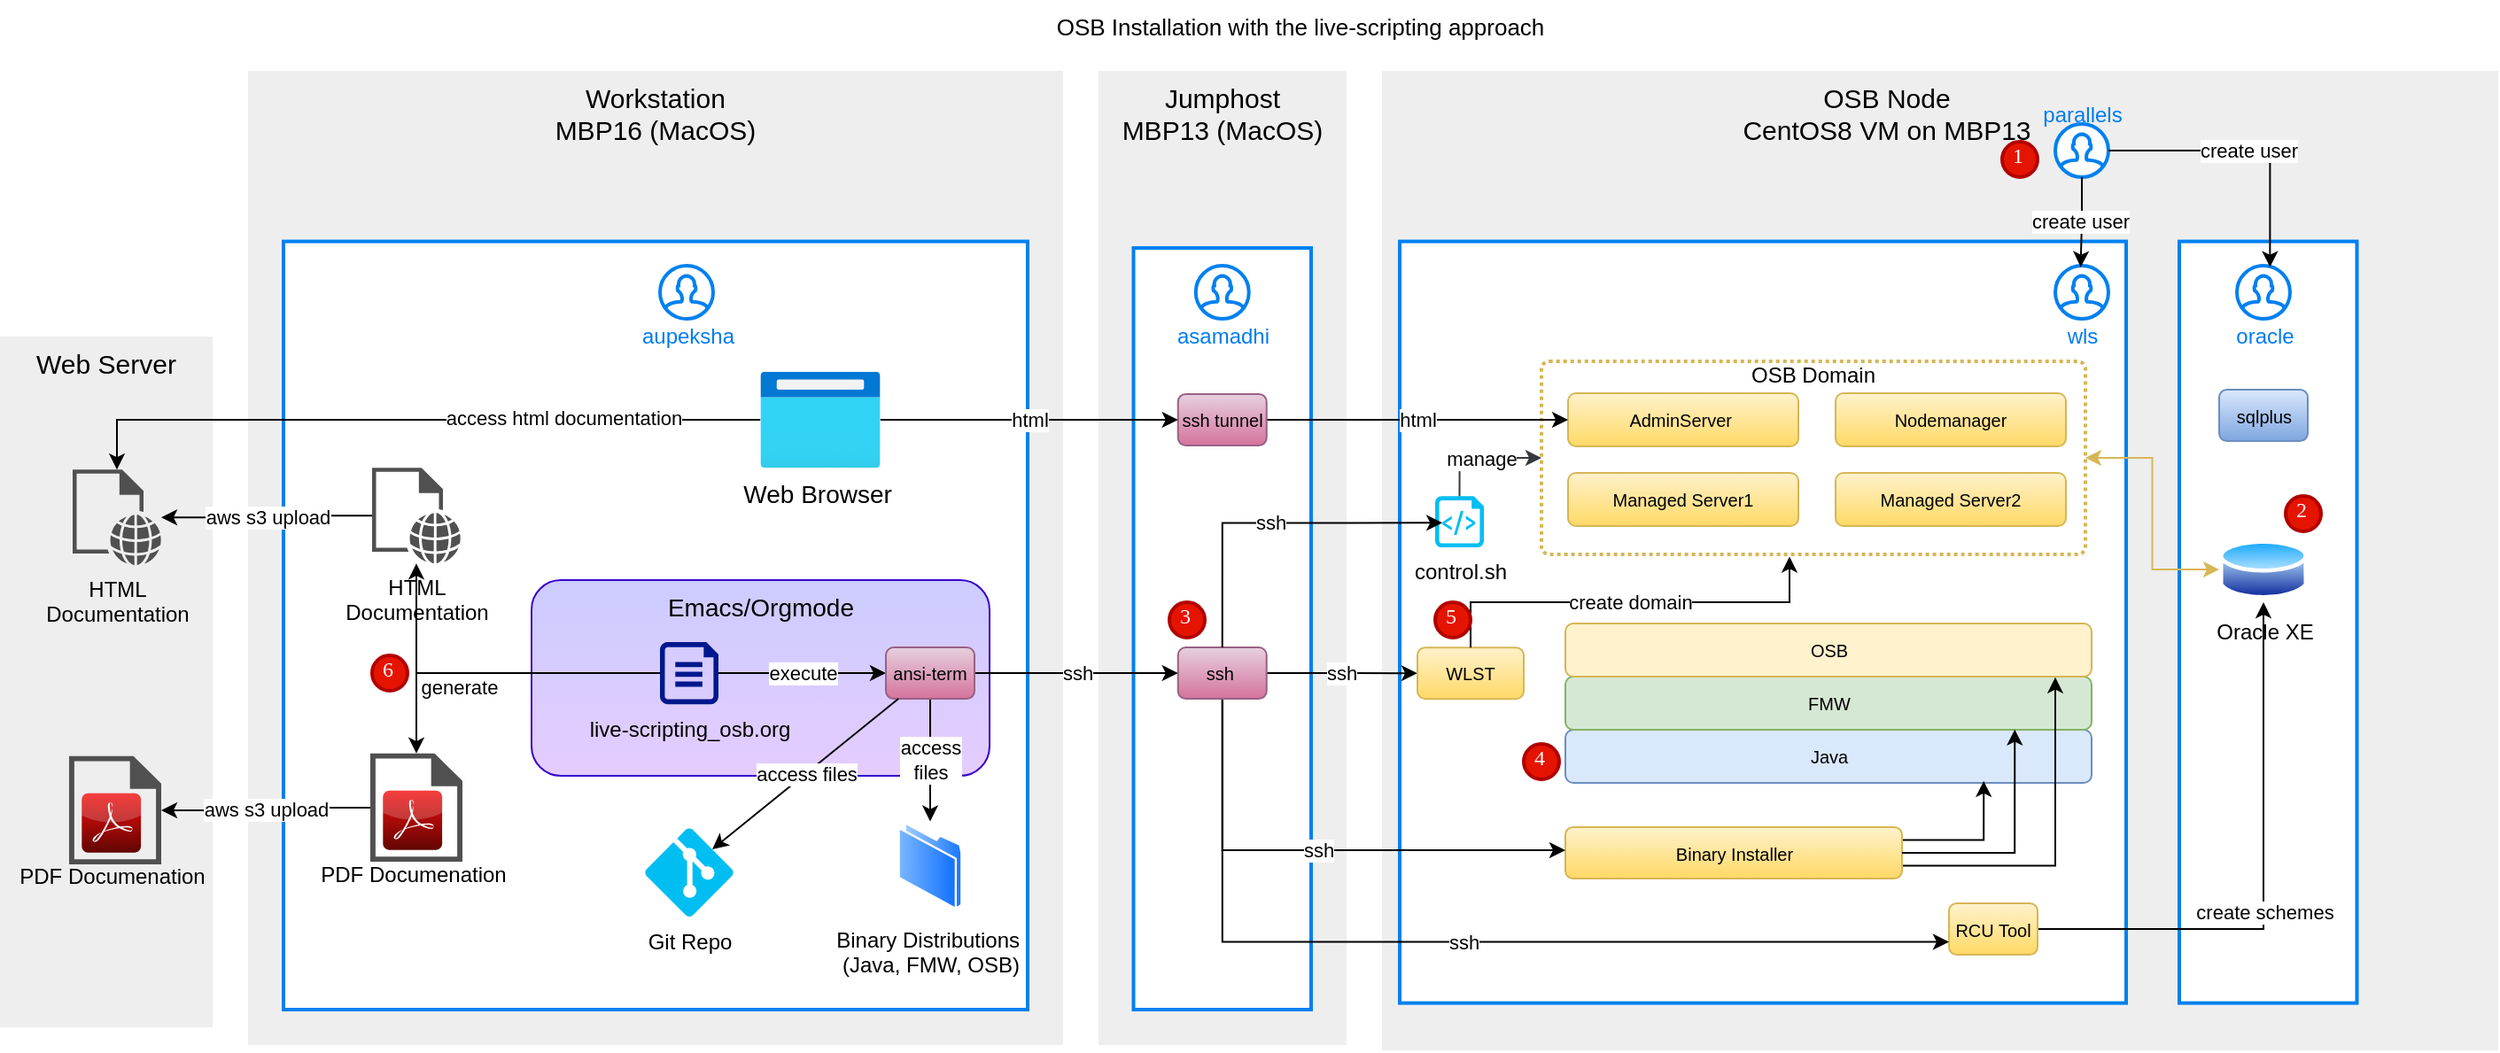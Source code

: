 <mxfile version="22.0.2" type="device">
  <diagram name="Seite-1" id="ZR3AUQFtXwOfWbFtIW8Y">
    <mxGraphModel dx="1618" dy="937" grid="0" gridSize="10" guides="1" tooltips="1" connect="1" arrows="1" fold="1" page="1" pageScale="1" pageWidth="827" pageHeight="1169" math="0" shadow="0">
      <root>
        <mxCell id="0" />
        <mxCell id="IdZBOV0AHFT9FFBBmJ4d-79" value="Web-Server" style="" parent="0" />
        <UserObject label="Web Server" tags="All Documentation" id="IdZBOV0AHFT9FFBBmJ4d-80">
          <mxCell style="rounded=0;whiteSpace=wrap;html=1;strokeWidth=1;fillColor=#eeeeee;verticalAlign=top;strokeColor=none;fontSize=15;" parent="IdZBOV0AHFT9FFBBmJ4d-79" vertex="1">
            <mxGeometry x="43" y="810" width="120" height="390" as="geometry" />
          </mxCell>
        </UserObject>
        <mxCell id="1" style="" parent="0" />
        <UserObject label="OSB Node&lt;br&gt;CentOS8 VM on MBP13" tags="Machines All" id="-GDkXeGIMf8QknxY-I6k-87">
          <mxCell style="rounded=0;whiteSpace=wrap;html=1;strokeWidth=1;fillColor=#eeeeee;verticalAlign=top;strokeColor=none;fontSize=15;align=center;spacingLeft=0;spacingRight=60;" parent="1" vertex="1">
            <mxGeometry x="823" y="660" width="630" height="553.03" as="geometry" />
          </mxCell>
        </UserObject>
        <UserObject label="" tags="All Users" id="IdZBOV0AHFT9FFBBmJ4d-5">
          <mxCell style="rounded=0;whiteSpace=wrap;html=1;strokeWidth=2;fillColor=default;verticalAlign=top;strokeColor=#0080F0;fontSize=12;labelBackgroundColor=none;shadow=0;dashed=0;spacing=-2;" parent="1" vertex="1">
            <mxGeometry x="1273" y="756.3" width="100.25" height="430" as="geometry" />
          </mxCell>
        </UserObject>
        <UserObject label="" tags="All Users" id="-GDkXeGIMf8QknxY-I6k-76">
          <mxCell style="rounded=0;whiteSpace=wrap;html=1;strokeWidth=2;fillColor=default;verticalAlign=top;strokeColor=#0080F0;fontSize=12;labelBackgroundColor=none;shadow=0;dashed=0;spacing=-2;" parent="1" vertex="1">
            <mxGeometry x="833" y="756.3" width="410" height="430" as="geometry" />
          </mxCell>
        </UserObject>
        <UserObject label="OSB Installation with the live-scripting approach" tags="All" id="-GDkXeGIMf8QknxY-I6k-8">
          <mxCell style="text;html=1;strokeColor=none;fillColor=none;align=center;verticalAlign=middle;whiteSpace=wrap;rounded=0;fontSize=13;" parent="1" vertex="1">
            <mxGeometry x="533" y="620" width="488" height="30" as="geometry" />
          </mxCell>
        </UserObject>
        <UserObject label="Jumphost&lt;br&gt;MBP13 (MacOS)" tags="Machines All" id="-GDkXeGIMf8QknxY-I6k-75">
          <mxCell style="rounded=0;whiteSpace=wrap;html=1;strokeWidth=1;fillColor=#eeeeee;verticalAlign=top;strokeColor=none;fontSize=15;" parent="1" vertex="1">
            <mxGeometry x="663" y="660" width="140" height="550" as="geometry" />
          </mxCell>
        </UserObject>
        <UserObject label="" tags="All OSB_manage OSB_Create" id="IdZBOV0AHFT9FFBBmJ4d-23">
          <mxCell style="edgeStyle=orthogonalEdgeStyle;rounded=0;orthogonalLoop=1;jettySize=auto;html=1;fillColor=#fff2cc;gradientColor=#ffd966;strokeColor=#d6b656;startArrow=classic;startFill=1;" parent="1" source="-GDkXeGIMf8QknxY-I6k-77" target="-GDkXeGIMf8QknxY-I6k-81" edge="1">
            <mxGeometry relative="1" as="geometry" />
          </mxCell>
        </UserObject>
        <UserObject label="OSB Domain" tags="OSB_Create OSB_manage All" id="-GDkXeGIMf8QknxY-I6k-77">
          <mxCell style="rounded=1;whiteSpace=wrap;html=1;strokeColor=#d6b656;fillColor=none;gradientColor=#ffd966;dashed=1;strokeWidth=2;verticalAlign=top;dashPattern=1 1;arcSize=4;spacing=0;spacingTop=-4;" parent="1" vertex="1">
            <mxGeometry x="913" y="824" width="307" height="109" as="geometry" />
          </mxCell>
        </UserObject>
        <UserObject label="AdminServer&amp;nbsp;" tags="OSB_Create OSB_manage All" id="-GDkXeGIMf8QknxY-I6k-78">
          <mxCell style="rounded=1;whiteSpace=wrap;html=1;fillColor=#fff2cc;strokeColor=#d6b656;gradientColor=#ffd966;fontSize=10;" parent="1" vertex="1">
            <mxGeometry x="928.0" y="842" width="130" height="30" as="geometry" />
          </mxCell>
        </UserObject>
        <UserObject label="Managed Server1" tags="OSB_Create OSB_manage All" id="-GDkXeGIMf8QknxY-I6k-79">
          <mxCell style="rounded=1;whiteSpace=wrap;html=1;fillColor=#fff2cc;strokeColor=#d6b656;gradientColor=#ffd966;fontSize=10;" parent="1" vertex="1">
            <mxGeometry x="928.0" y="887" width="130" height="30" as="geometry" />
          </mxCell>
        </UserObject>
        <UserObject label="Nodemanager" tags="OSB_Create OSB_manage All" id="-GDkXeGIMf8QknxY-I6k-80">
          <mxCell style="rounded=1;whiteSpace=wrap;html=1;fillColor=#fff2cc;strokeColor=#d6b656;gradientColor=#ffd966;fontSize=10;" parent="1" vertex="1">
            <mxGeometry x="1079" y="842" width="130" height="30" as="geometry" />
          </mxCell>
        </UserObject>
        <UserObject label="Oracle XE" tags="All OSB_RCU OSB_manage OSB_Create" id="-GDkXeGIMf8QknxY-I6k-81">
          <mxCell style="aspect=fixed;perimeter=ellipsePerimeter;html=1;align=center;shadow=0;dashed=0;spacingTop=3;image;image=img/lib/active_directory/database.svg;" parent="1" vertex="1">
            <mxGeometry x="1295.5" y="923" width="50" height="37" as="geometry" />
          </mxCell>
        </UserObject>
        <UserObject label="Managed Server2" tags="OSB_Create OSB_manage All" id="-GDkXeGIMf8QknxY-I6k-82">
          <mxCell style="rounded=1;whiteSpace=wrap;html=1;fillColor=#fff2cc;strokeColor=#d6b656;gradientColor=#ffd966;fontSize=10;" parent="1" vertex="1">
            <mxGeometry x="1079" y="887" width="130" height="30" as="geometry" />
          </mxCell>
        </UserObject>
        <UserObject label="Workstation&lt;br&gt;MBP16 (MacOS)" tags="Machines All" id="-GDkXeGIMf8QknxY-I6k-86">
          <mxCell style="rounded=0;whiteSpace=wrap;html=1;strokeWidth=1;fillColor=#eeeeee;verticalAlign=top;strokeColor=none;fontSize=15;" parent="1" vertex="1">
            <mxGeometry x="183" y="660" width="460" height="550" as="geometry" />
          </mxCell>
        </UserObject>
        <UserObject label="parallels" tags="All Users" id="-GDkXeGIMf8QknxY-I6k-90">
          <mxCell style="html=1;verticalLabelPosition=top;align=center;labelBackgroundColor=none;verticalAlign=bottom;strokeWidth=2;strokeColor=#0080F0;shadow=0;dashed=0;shape=mxgraph.ios7.icons.user;spacing=-2;labelPosition=center;fontColor=#007cf0;" parent="1" vertex="1">
            <mxGeometry x="1203" y="690" width="30" height="30" as="geometry" />
          </mxCell>
        </UserObject>
        <UserObject label="wls" tags="All Users" id="-GDkXeGIMf8QknxY-I6k-92">
          <mxCell style="html=1;verticalLabelPosition=bottom;align=center;labelBackgroundColor=none;verticalAlign=top;strokeWidth=2;strokeColor=#0080F0;shadow=0;dashed=0;shape=mxgraph.ios7.icons.user;spacing=-2;fontColor=#007cf0;labelPosition=center;" parent="1" vertex="1">
            <mxGeometry x="1203" y="770" width="30" height="30" as="geometry" />
          </mxCell>
        </UserObject>
        <UserObject label="oracle" tags="All Users" id="-GDkXeGIMf8QknxY-I6k-94">
          <mxCell style="html=1;verticalLabelPosition=bottom;align=center;labelBackgroundColor=none;verticalAlign=bottom;strokeWidth=2;strokeColor=#0080F0;shadow=0;dashed=0;shape=mxgraph.ios7.icons.user;spacing=13;fontColor=#007cf0;" parent="1" vertex="1">
            <mxGeometry x="1305.5" y="770" width="30" height="30" as="geometry" />
          </mxCell>
        </UserObject>
        <UserObject label="control.sh" tags="OSB_manage All" id="-GDkXeGIMf8QknxY-I6k-96">
          <mxCell style="verticalLabelPosition=bottom;html=1;verticalAlign=top;align=center;strokeColor=none;fillColor=#00BEF2;shape=mxgraph.azure.script_file;pointerEvents=1;labelPosition=center;" parent="1" vertex="1">
            <mxGeometry x="853" y="900.1" width="27.5" height="28.95" as="geometry" />
          </mxCell>
        </UserObject>
        <UserObject label="" tags="All OSB_Install" id="IdZBOV0AHFT9FFBBmJ4d-4">
          <mxCell style="group" parent="1" vertex="1" connectable="0">
            <mxGeometry x="926" y="972" width="298" height="90" as="geometry" />
          </mxCell>
        </UserObject>
        <UserObject label="Java" tags="All OSB_Install" id="-GDkXeGIMf8QknxY-I6k-101">
          <mxCell style="rounded=1;whiteSpace=wrap;html=1;fillColor=#dae8fc;strokeColor=#6c8ebf;fontSize=10;" parent="IdZBOV0AHFT9FFBBmJ4d-4" vertex="1">
            <mxGeometry x="0.5" y="60" width="297" height="30" as="geometry" />
          </mxCell>
        </UserObject>
        <UserObject label="FMW" tags="All OSB_Install" id="-GDkXeGIMf8QknxY-I6k-102">
          <mxCell style="rounded=1;whiteSpace=wrap;html=1;fillColor=#d5e8d4;strokeColor=#82b366;fontSize=10;" parent="IdZBOV0AHFT9FFBBmJ4d-4" vertex="1">
            <mxGeometry x="0.5" y="30" width="297" height="30" as="geometry" />
          </mxCell>
        </UserObject>
        <UserObject label="OSB" tags="All OSB_Install" id="-GDkXeGIMf8QknxY-I6k-103">
          <mxCell style="rounded=1;whiteSpace=wrap;html=1;fillColor=#fff2cc;strokeColor=#d6b656;fontSize=10;" parent="IdZBOV0AHFT9FFBBmJ4d-4" vertex="1">
            <mxGeometry x="0.5" width="297" height="30" as="geometry" />
          </mxCell>
        </UserObject>
        <UserObject label="sqlplus" tags="All" id="IdZBOV0AHFT9FFBBmJ4d-20">
          <mxCell style="rounded=1;whiteSpace=wrap;html=1;fillColor=#dae8fc;strokeColor=#6c8ebf;fontSize=10;gradientColor=#7ea6e0;" parent="1" vertex="1">
            <mxGeometry x="1295.5" y="840" width="50" height="29" as="geometry" />
          </mxCell>
        </UserObject>
        <UserObject label="create schemes" tags="All OSB_RCU" id="IdZBOV0AHFT9FFBBmJ4d-22">
          <mxCell style="edgeStyle=orthogonalEdgeStyle;rounded=0;orthogonalLoop=1;jettySize=auto;html=1;" parent="1" source="IdZBOV0AHFT9FFBBmJ4d-21" target="-GDkXeGIMf8QknxY-I6k-81" edge="1">
            <mxGeometry x="-0.123" relative="1" as="geometry">
              <mxPoint as="offset" />
            </mxGeometry>
          </mxCell>
        </UserObject>
        <UserObject label="RCU Tool" tags="All OSB_RCU" id="IdZBOV0AHFT9FFBBmJ4d-21">
          <mxCell style="rounded=1;whiteSpace=wrap;html=1;fillColor=#fff2cc;strokeColor=#d6b656;fontSize=10;gradientColor=#ffd966;" parent="1" vertex="1">
            <mxGeometry x="1143" y="1130" width="50" height="29" as="geometry" />
          </mxCell>
        </UserObject>
        <UserObject label="manage" tags="All OSB_manage" id="IdZBOV0AHFT9FFBBmJ4d-24">
          <mxCell style="edgeStyle=orthogonalEdgeStyle;rounded=0;orthogonalLoop=1;jettySize=auto;html=1;entryX=0;entryY=0.5;entryDx=0;entryDy=0;fillColor=#cce5ff;strokeColor=#36393d;exitX=0.5;exitY=0;exitDx=0;exitDy=0;exitPerimeter=0;" parent="1" source="-GDkXeGIMf8QknxY-I6k-96" target="-GDkXeGIMf8QknxY-I6k-77" edge="1">
            <mxGeometry relative="1" as="geometry">
              <Array as="points">
                <mxPoint x="867" y="880" />
                <mxPoint x="877" y="880" />
                <mxPoint x="877" y="879" />
              </Array>
            </mxGeometry>
          </mxCell>
        </UserObject>
        <UserObject label="" tags="All OSB_Install" id="IdZBOV0AHFT9FFBBmJ4d-28">
          <mxCell style="edgeStyle=orthogonalEdgeStyle;rounded=0;orthogonalLoop=1;jettySize=auto;html=1;exitX=1;exitY=0.25;exitDx=0;exitDy=0;entryX=0.795;entryY=0.964;entryDx=0;entryDy=0;entryPerimeter=0;" parent="1" source="IdZBOV0AHFT9FFBBmJ4d-25" target="-GDkXeGIMf8QknxY-I6k-101" edge="1">
            <mxGeometry relative="1" as="geometry" />
          </mxCell>
        </UserObject>
        <UserObject label="" tags="All OSB_Install" id="IdZBOV0AHFT9FFBBmJ4d-29">
          <mxCell style="edgeStyle=orthogonalEdgeStyle;rounded=0;orthogonalLoop=1;jettySize=auto;html=1;exitX=1;exitY=0.75;exitDx=0;exitDy=0;entryX=0.931;entryY=1.012;entryDx=0;entryDy=0;entryPerimeter=0;" parent="1" source="IdZBOV0AHFT9FFBBmJ4d-25" target="-GDkXeGIMf8QknxY-I6k-103" edge="1">
            <mxGeometry relative="1" as="geometry">
              <Array as="points" />
            </mxGeometry>
          </mxCell>
        </UserObject>
        <UserObject label="Binary Installer" tags="All OSB_Install" id="IdZBOV0AHFT9FFBBmJ4d-25">
          <mxCell style="rounded=1;whiteSpace=wrap;html=1;fillColor=#fff2cc;strokeColor=#d6b656;fontSize=10;gradientColor=#ffd966;" parent="1" vertex="1">
            <mxGeometry x="926.5" y="1087" width="190" height="29" as="geometry" />
          </mxCell>
        </UserObject>
        <UserObject label="" tags="All OSB_Install" id="IdZBOV0AHFT9FFBBmJ4d-26">
          <mxCell style="edgeStyle=orthogonalEdgeStyle;rounded=0;orthogonalLoop=1;jettySize=auto;html=1;entryX=0.854;entryY=0.994;entryDx=0;entryDy=0;entryPerimeter=0;exitX=1;exitY=0.5;exitDx=0;exitDy=0;" parent="1" source="IdZBOV0AHFT9FFBBmJ4d-25" target="-GDkXeGIMf8QknxY-I6k-102" edge="1">
            <mxGeometry relative="1" as="geometry" />
          </mxCell>
        </UserObject>
        <UserObject label="create user" tags="All Users" id="IdZBOV0AHFT9FFBBmJ4d-30">
          <mxCell style="edgeStyle=orthogonalEdgeStyle;rounded=0;orthogonalLoop=1;jettySize=auto;html=1;entryX=0.477;entryY=0.028;entryDx=0;entryDy=0;entryPerimeter=0;" parent="1" source="-GDkXeGIMf8QknxY-I6k-90" target="-GDkXeGIMf8QknxY-I6k-92" edge="1">
            <mxGeometry x="0.001" relative="1" as="geometry">
              <mxPoint as="offset" />
            </mxGeometry>
          </mxCell>
        </UserObject>
        <UserObject label="create user" tags="All Users" id="IdZBOV0AHFT9FFBBmJ4d-31">
          <mxCell style="edgeStyle=orthogonalEdgeStyle;rounded=0;orthogonalLoop=1;jettySize=auto;html=1;entryX=0.623;entryY=0.027;entryDx=0;entryDy=0;entryPerimeter=0;" parent="1" source="-GDkXeGIMf8QknxY-I6k-90" target="-GDkXeGIMf8QknxY-I6k-94" edge="1">
            <mxGeometry relative="1" as="geometry" />
          </mxCell>
        </UserObject>
        <UserObject label="" tags="All Users" id="IdZBOV0AHFT9FFBBmJ4d-32">
          <mxCell style="rounded=0;whiteSpace=wrap;html=1;strokeWidth=2;fillColor=default;verticalAlign=top;strokeColor=#0080F0;fontSize=12;labelBackgroundColor=none;shadow=0;dashed=0;spacing=-2;" parent="1" vertex="1">
            <mxGeometry x="682.75" y="760" width="100.25" height="430" as="geometry" />
          </mxCell>
        </UserObject>
        <UserObject label="asamadhi" tags="All Users" id="IdZBOV0AHFT9FFBBmJ4d-33">
          <mxCell style="html=1;verticalLabelPosition=bottom;align=center;labelBackgroundColor=none;verticalAlign=bottom;strokeWidth=2;strokeColor=#0080F0;shadow=0;dashed=0;shape=mxgraph.ios7.icons.user;spacing=13;fontColor=#007cf0;" parent="1" vertex="1">
            <mxGeometry x="717.87" y="770" width="30" height="30" as="geometry" />
          </mxCell>
        </UserObject>
        <UserObject label="ssh" tags="All OSB_Install" id="IdZBOV0AHFT9FFBBmJ4d-39">
          <mxCell style="edgeStyle=orthogonalEdgeStyle;rounded=0;orthogonalLoop=1;jettySize=auto;html=1;" parent="1" source="IdZBOV0AHFT9FFBBmJ4d-34" target="IdZBOV0AHFT9FFBBmJ4d-25" edge="1">
            <mxGeometry relative="1" as="geometry">
              <Array as="points">
                <mxPoint x="733" y="1100" />
              </Array>
            </mxGeometry>
          </mxCell>
        </UserObject>
        <UserObject label="ssh" tags="All OSB_RCU" id="IdZBOV0AHFT9FFBBmJ4d-41">
          <mxCell style="edgeStyle=orthogonalEdgeStyle;rounded=0;orthogonalLoop=1;jettySize=auto;html=1;entryX=0;entryY=0.75;entryDx=0;entryDy=0;" parent="1" source="IdZBOV0AHFT9FFBBmJ4d-34" target="IdZBOV0AHFT9FFBBmJ4d-21" edge="1">
            <mxGeometry relative="1" as="geometry">
              <Array as="points">
                <mxPoint x="733" y="1152" />
              </Array>
            </mxGeometry>
          </mxCell>
        </UserObject>
        <UserObject label="ssh" tags="OSB_Create All" id="IdZBOV0AHFT9FFBBmJ4d-75">
          <mxCell style="edgeStyle=orthogonalEdgeStyle;rounded=0;orthogonalLoop=1;jettySize=auto;html=1;entryX=0;entryY=0.5;entryDx=0;entryDy=0;" parent="1" source="IdZBOV0AHFT9FFBBmJ4d-34" target="IdZBOV0AHFT9FFBBmJ4d-73" edge="1">
            <mxGeometry relative="1" as="geometry" />
          </mxCell>
        </UserObject>
        <UserObject label="ssh&amp;nbsp;" tags="OSB_Create OSB_Install OSB_RCU OSB_manage All" id="IdZBOV0AHFT9FFBBmJ4d-34">
          <mxCell style="rounded=1;whiteSpace=wrap;html=1;fillColor=#e6d0de;strokeColor=#996185;fontSize=10;gradientColor=#d5739d;" parent="1" vertex="1">
            <mxGeometry x="707.87" y="985.53" width="50" height="29" as="geometry" />
          </mxCell>
        </UserObject>
        <UserObject label="html" tags="OSB_manage All" id="IdZBOV0AHFT9FFBBmJ4d-38">
          <mxCell style="edgeStyle=orthogonalEdgeStyle;rounded=0;orthogonalLoop=1;jettySize=auto;html=1;entryX=0;entryY=0.5;entryDx=0;entryDy=0;" parent="1" source="IdZBOV0AHFT9FFBBmJ4d-35" target="-GDkXeGIMf8QknxY-I6k-78" edge="1">
            <mxGeometry relative="1" as="geometry" />
          </mxCell>
        </UserObject>
        <UserObject label="ssh tunnel" tags="OSB_manage All" id="IdZBOV0AHFT9FFBBmJ4d-35">
          <mxCell style="rounded=1;whiteSpace=wrap;html=1;fillColor=#e6d0de;strokeColor=#996185;fontSize=10;gradientColor=#d5739d;" parent="1" vertex="1">
            <mxGeometry x="707.87" y="842.5" width="50" height="29" as="geometry" />
          </mxCell>
        </UserObject>
        <UserObject label="" tags="All Users" id="IdZBOV0AHFT9FFBBmJ4d-36">
          <mxCell style="rounded=0;whiteSpace=wrap;html=1;strokeWidth=2;fillColor=default;verticalAlign=top;strokeColor=#0080F0;fontSize=12;labelBackgroundColor=none;shadow=0;dashed=0;spacing=-2;" parent="1" vertex="1">
            <mxGeometry x="203" y="756.3" width="420" height="433.7" as="geometry" />
          </mxCell>
        </UserObject>
        <UserObject label="aupeksha" tags="All Users" id="IdZBOV0AHFT9FFBBmJ4d-37">
          <mxCell style="html=1;verticalLabelPosition=bottom;align=center;labelBackgroundColor=none;verticalAlign=bottom;strokeWidth=2;strokeColor=#0080F0;shadow=0;dashed=0;shape=mxgraph.ios7.icons.user;spacing=13;fontColor=#007cf0;" parent="1" vertex="1">
            <mxGeometry x="415.5" y="770" width="30" height="30" as="geometry" />
          </mxCell>
        </UserObject>
        <UserObject label="Emacs/Orgmode" tags="OSB_Create OSB_Install OSB_RCU OSB_manage All Documentation" id="-GDkXeGIMf8QknxY-I6k-63">
          <mxCell style="rounded=1;whiteSpace=wrap;html=1;strokeWidth=1;fillColor=#CCCCFF;verticalAlign=top;strokeColor=#3700CC;fontSize=14;fontColor=#000000;gradientColor=#E5CCFF;" parent="1" vertex="1">
            <mxGeometry x="343" y="947.5" width="258.5" height="110.5" as="geometry" />
          </mxCell>
        </UserObject>
        <UserObject label="execute" tags="OSB_Create OSB_Install OSB_RCU OSB_manage All Documentation" id="IdZBOV0AHFT9FFBBmJ4d-48">
          <mxCell style="edgeStyle=orthogonalEdgeStyle;rounded=0;orthogonalLoop=1;jettySize=auto;html=1;" parent="1" source="-GDkXeGIMf8QknxY-I6k-65" target="IdZBOV0AHFT9FFBBmJ4d-42" edge="1">
            <mxGeometry relative="1" as="geometry" />
          </mxCell>
        </UserObject>
        <UserObject label="live-scripting_osb.org" tags="OSB_Create OSB_Install OSB_RCU OSB_manage All Documentation" id="-GDkXeGIMf8QknxY-I6k-65">
          <mxCell style="sketch=0;aspect=fixed;pointerEvents=1;shadow=0;dashed=0;html=1;strokeColor=none;labelPosition=center;verticalLabelPosition=bottom;verticalAlign=top;align=center;fillColor=#00188D;shape=mxgraph.azure.file" parent="1" vertex="1">
            <mxGeometry x="415.5" y="982.47" width="33" height="35.11" as="geometry" />
          </mxCell>
        </UserObject>
        <UserObject label="HTML &lt;br&gt;Documentation" tags="All Documentation" id="-GDkXeGIMf8QknxY-I6k-66">
          <mxCell style="sketch=0;pointerEvents=1;shadow=0;dashed=0;html=1;strokeColor=none;fillColor=#505050;labelPosition=center;verticalLabelPosition=bottom;verticalAlign=top;outlineConnect=0;align=center;shape=mxgraph.office.concepts.web_page;" parent="1" vertex="1">
            <mxGeometry x="253" y="884.1" width="50" height="54" as="geometry" />
          </mxCell>
        </UserObject>
        <UserObject label="html" tags="OSB_manage All" id="-GDkXeGIMf8QknxY-I6k-67">
          <mxCell style="edgeStyle=orthogonalEdgeStyle;rounded=0;orthogonalLoop=1;jettySize=auto;html=1;entryX=0;entryY=0.5;entryDx=0;entryDy=0;" parent="1" source="-GDkXeGIMf8QknxY-I6k-68" target="IdZBOV0AHFT9FFBBmJ4d-35" edge="1">
            <mxGeometry relative="1" as="geometry">
              <mxPoint x="358.75" y="658" as="targetPoint" />
            </mxGeometry>
          </mxCell>
        </UserObject>
        <UserObject label="" tags="All Documentation" id="IdZBOV0AHFT9FFBBmJ4d-76">
          <mxCell style="edgeStyle=orthogonalEdgeStyle;rounded=0;orthogonalLoop=1;jettySize=auto;html=1;" parent="1" source="-GDkXeGIMf8QknxY-I6k-68" target="IdZBOV0AHFT9FFBBmJ4d-58" edge="1">
            <mxGeometry relative="1" as="geometry" />
          </mxCell>
        </UserObject>
        <UserObject label="access html documentation" tags="OSB_manage All Documentation" id="IdZBOV0AHFT9FFBBmJ4d-77">
          <mxCell style="edgeLabel;html=1;align=center;verticalAlign=middle;resizable=0;points=[];" parent="IdZBOV0AHFT9FFBBmJ4d-76" vertex="1" connectable="0">
            <mxGeometry x="-0.43" y="-1" relative="1" as="geometry">
              <mxPoint as="offset" />
            </mxGeometry>
          </mxCell>
        </UserObject>
        <UserObject label="Web Browser&amp;nbsp;" tags="OSB_manage All Documentation" id="-GDkXeGIMf8QknxY-I6k-68">
          <mxCell style="aspect=fixed;html=1;points=[];align=center;image;fontSize=14;image=img/lib/azure2/general/Browser.svg;" parent="1" vertex="1">
            <mxGeometry x="472.13" y="829.9" width="67.75" height="54.2" as="geometry" />
          </mxCell>
        </UserObject>
        <UserObject label="" tags="All Documentation" id="-GDkXeGIMf8QknxY-I6k-69">
          <mxCell style="group" parent="1" vertex="1" connectable="0">
            <mxGeometry x="252" y="1045.4" width="52" height="61.1" as="geometry" />
          </mxCell>
        </UserObject>
        <UserObject label="" tags="All Documentation" id="-GDkXeGIMf8QknxY-I6k-70">
          <mxCell style="sketch=0;pointerEvents=1;shadow=0;dashed=0;html=1;strokeColor=none;fillColor=#505050;labelPosition=center;verticalLabelPosition=bottom;verticalAlign=top;outlineConnect=0;align=center;shape=mxgraph.office.concepts.document;" parent="-GDkXeGIMf8QknxY-I6k-69" vertex="1">
            <mxGeometry width="52" height="61.1" as="geometry" />
          </mxCell>
        </UserObject>
        <UserObject label="PDF Documenation" tags="All Documentation" id="-GDkXeGIMf8QknxY-I6k-71">
          <mxCell style="dashed=0;outlineConnect=0;html=1;align=center;labelPosition=center;verticalLabelPosition=bottom;verticalAlign=top;shape=mxgraph.webicons.adobe_pdf;fillColor=#F40C0C;gradientColor=#610603" parent="-GDkXeGIMf8QknxY-I6k-69" vertex="1">
            <mxGeometry x="7.156" y="21.025" width="33.394" height="33.396" as="geometry" />
          </mxCell>
        </UserObject>
        <UserObject label="generate" tags="All Documentation" id="-GDkXeGIMf8QknxY-I6k-72">
          <mxCell style="edgeStyle=orthogonalEdgeStyle;rounded=0;orthogonalLoop=1;jettySize=auto;html=1;exitX=0;exitY=0.5;exitDx=0;exitDy=0;exitPerimeter=0;" parent="1" source="-GDkXeGIMf8QknxY-I6k-65" target="-GDkXeGIMf8QknxY-I6k-70" edge="1">
            <mxGeometry x="0.236" y="8" relative="1" as="geometry">
              <mxPoint x="195.0" y="391.25" as="sourcePoint" />
              <mxPoint x="144.5" y="473.5" as="targetPoint" />
              <mxPoint as="offset" />
            </mxGeometry>
          </mxCell>
        </UserObject>
        <UserObject label="ssh" tags="All OSB_manage" id="IdZBOV0AHFT9FFBBmJ4d-40">
          <mxCell style="edgeStyle=orthogonalEdgeStyle;rounded=0;orthogonalLoop=1;jettySize=auto;html=1;exitX=0.5;exitY=0;exitDx=0;exitDy=0;entryX=0.149;entryY=0.521;entryDx=0;entryDy=0;entryPerimeter=0;" parent="1" source="IdZBOV0AHFT9FFBBmJ4d-34" target="-GDkXeGIMf8QknxY-I6k-96" edge="1">
            <mxGeometry relative="1" as="geometry">
              <Array as="points">
                <mxPoint x="733" y="915" />
              </Array>
            </mxGeometry>
          </mxCell>
        </UserObject>
        <UserObject label="ssh" tags="OSB_Create OSB_Install OSB_RCU OSB_manage All" id="IdZBOV0AHFT9FFBBmJ4d-43">
          <mxCell style="edgeStyle=orthogonalEdgeStyle;rounded=0;orthogonalLoop=1;jettySize=auto;html=1;" parent="1" source="IdZBOV0AHFT9FFBBmJ4d-42" target="IdZBOV0AHFT9FFBBmJ4d-34" edge="1">
            <mxGeometry relative="1" as="geometry" />
          </mxCell>
        </UserObject>
        <UserObject label="access&lt;br&gt;files" tags="OSB_Create OSB_Install OSB_RCU OSB_manage All" id="IdZBOV0AHFT9FFBBmJ4d-55">
          <mxCell style="rounded=0;orthogonalLoop=1;jettySize=auto;html=1;" parent="1" source="IdZBOV0AHFT9FFBBmJ4d-42" target="IdZBOV0AHFT9FFBBmJ4d-53" edge="1">
            <mxGeometry relative="1" as="geometry" />
          </mxCell>
        </UserObject>
        <UserObject label="ansi-term" tags="OSB_Create OSB_Install OSB_RCU OSB_manage All Documentation" id="IdZBOV0AHFT9FFBBmJ4d-42">
          <mxCell style="rounded=1;whiteSpace=wrap;html=1;fillColor=#e6d0de;strokeColor=#996185;fontSize=10;gradientColor=#d5739d;" parent="1" vertex="1">
            <mxGeometry x="543" y="985.53" width="50" height="29" as="geometry" />
          </mxCell>
        </UserObject>
        <UserObject label="Git Repo" tags="OSB_Create OSB_Install OSB_RCU OSB_manage All" id="IdZBOV0AHFT9FFBBmJ4d-49">
          <mxCell style="verticalLabelPosition=bottom;html=1;verticalAlign=top;align=center;strokeColor=none;fillColor=#00BEF2;shape=mxgraph.azure.git_repository;" parent="1" vertex="1">
            <mxGeometry x="407" y="1087.5" width="50" height="50" as="geometry" />
          </mxCell>
        </UserObject>
        <UserObject label="access files" tags="OSB_Create OSB_Install OSB_RCU OSB_manage All" id="IdZBOV0AHFT9FFBBmJ4d-52">
          <mxCell style="rounded=0;orthogonalLoop=1;jettySize=auto;html=1;entryX=0.76;entryY=0.24;entryDx=0;entryDy=0;entryPerimeter=0;" parent="1" source="IdZBOV0AHFT9FFBBmJ4d-42" target="IdZBOV0AHFT9FFBBmJ4d-49" edge="1">
            <mxGeometry relative="1" as="geometry" />
          </mxCell>
        </UserObject>
        <UserObject label="Binary Distributions&amp;nbsp;&lt;br&gt;(Java, FMW, OSB)" tags="OSB_Create OSB_Install OSB_RCU OSB_manage All" id="IdZBOV0AHFT9FFBBmJ4d-53">
          <mxCell style="image;aspect=fixed;perimeter=ellipsePerimeter;html=1;align=center;shadow=0;dashed=0;spacingTop=3;image=img/lib/active_directory/folder.svg;" parent="1" vertex="1">
            <mxGeometry x="549.75" y="1083.8" width="36.5" height="50" as="geometry" />
          </mxCell>
        </UserObject>
        <UserObject label="" tags="All Documentation" id="-GDkXeGIMf8QknxY-I6k-73">
          <mxCell style="edgeStyle=orthogonalEdgeStyle;rounded=0;orthogonalLoop=1;jettySize=auto;html=1;" parent="1" source="-GDkXeGIMf8QknxY-I6k-65" target="-GDkXeGIMf8QknxY-I6k-66" edge="1">
            <mxGeometry x="-0.052" relative="1" as="geometry">
              <mxPoint as="offset" />
            </mxGeometry>
          </mxCell>
        </UserObject>
        <UserObject label="HTML &lt;br&gt;Documentation" tags="All Documentation" id="IdZBOV0AHFT9FFBBmJ4d-58">
          <mxCell style="sketch=0;pointerEvents=1;shadow=0;dashed=0;html=1;strokeColor=none;fillColor=#505050;labelPosition=center;verticalLabelPosition=bottom;verticalAlign=top;outlineConnect=0;align=center;shape=mxgraph.office.concepts.web_page;" parent="1" vertex="1">
            <mxGeometry x="84" y="885.1" width="50" height="54" as="geometry" />
          </mxCell>
        </UserObject>
        <UserObject label="" tags="All Documentation" id="IdZBOV0AHFT9FFBBmJ4d-65">
          <mxCell style="group" parent="1" vertex="1" connectable="0">
            <mxGeometry x="82" y="1046.9" width="52" height="61.1" as="geometry" />
          </mxCell>
        </UserObject>
        <UserObject label="" tags="All Documentation" id="IdZBOV0AHFT9FFBBmJ4d-66">
          <mxCell style="sketch=0;pointerEvents=1;shadow=0;dashed=0;html=1;strokeColor=none;fillColor=#505050;labelPosition=center;verticalLabelPosition=bottom;verticalAlign=top;outlineConnect=0;align=center;shape=mxgraph.office.concepts.document;" parent="IdZBOV0AHFT9FFBBmJ4d-65" vertex="1">
            <mxGeometry width="52" height="61.1" as="geometry" />
          </mxCell>
        </UserObject>
        <UserObject label="PDF Documenation" tags="All Documentation" id="IdZBOV0AHFT9FFBBmJ4d-67">
          <mxCell style="dashed=0;outlineConnect=0;html=1;align=center;labelPosition=center;verticalLabelPosition=bottom;verticalAlign=top;shape=mxgraph.webicons.adobe_pdf;fillColor=#F40C0C;gradientColor=#610603" parent="IdZBOV0AHFT9FFBBmJ4d-65" vertex="1">
            <mxGeometry x="7.156" y="21.025" width="33.394" height="33.396" as="geometry" />
          </mxCell>
        </UserObject>
        <UserObject label="aws s3 upload" tags="All Documentation" id="IdZBOV0AHFT9FFBBmJ4d-69">
          <mxCell style="edgeStyle=orthogonalEdgeStyle;rounded=0;orthogonalLoop=1;jettySize=auto;html=1;" parent="1" source="-GDkXeGIMf8QknxY-I6k-70" target="IdZBOV0AHFT9FFBBmJ4d-66" edge="1">
            <mxGeometry relative="1" as="geometry" />
          </mxCell>
        </UserObject>
        <UserObject label="aws s3 upload" tags="All Documentation" id="IdZBOV0AHFT9FFBBmJ4d-68">
          <mxCell style="edgeStyle=orthogonalEdgeStyle;rounded=0;orthogonalLoop=1;jettySize=auto;html=1;" parent="1" source="-GDkXeGIMf8QknxY-I6k-66" target="IdZBOV0AHFT9FFBBmJ4d-58" edge="1">
            <mxGeometry relative="1" as="geometry" />
          </mxCell>
        </UserObject>
        <UserObject label="WLST" tags="OSB_Create All" id="IdZBOV0AHFT9FFBBmJ4d-73">
          <mxCell style="rounded=1;whiteSpace=wrap;html=1;fillColor=#fff2cc;strokeColor=#d6b656;fontSize=10;gradientColor=#ffd966;" parent="1" vertex="1">
            <mxGeometry x="843" y="985.58" width="60" height="29" as="geometry" />
          </mxCell>
        </UserObject>
        <UserObject label="create domain" tags="OSB_Create All" id="IdZBOV0AHFT9FFBBmJ4d-74">
          <mxCell style="edgeStyle=orthogonalEdgeStyle;rounded=0;orthogonalLoop=1;jettySize=auto;html=1;entryX=0.457;entryY=1.011;entryDx=0;entryDy=0;entryPerimeter=0;" parent="1" source="IdZBOV0AHFT9FFBBmJ4d-73" target="-GDkXeGIMf8QknxY-I6k-77" edge="1">
            <mxGeometry relative="1" as="geometry">
              <Array as="points">
                <mxPoint x="873" y="960" />
                <mxPoint x="1053" y="960" />
                <mxPoint x="1053" y="934" />
              </Array>
            </mxGeometry>
          </mxCell>
        </UserObject>
        <mxCell id="IdZBOV0AHFT9FFBBmJ4d-78" value="S3-static-web" parent="0" visible="0" />
        <mxCell id="IdZBOV0AHFT9FFBBmJ4d-57" value="" style="whiteSpace=wrap;html=1;fillColor=none;fontColor=#000000;strokeColor=#FF8000;strokeWidth=2;" parent="IdZBOV0AHFT9FFBBmJ4d-78" vertex="1">
          <mxGeometry x="30" y="780" width="140" height="390" as="geometry" />
        </mxCell>
        <mxCell id="IdZBOV0AHFT9FFBBmJ4d-56" value="S3 static web site" style="sketch=0;pointerEvents=1;shadow=0;dashed=0;html=1;strokeColor=none;fillColor=#DF8C42;labelPosition=right;verticalLabelPosition=middle;verticalAlign=middle;align=left;outlineConnect=0;shape=mxgraph.veeam2.aws_s3;" parent="IdZBOV0AHFT9FFBBmJ4d-78" vertex="1">
          <mxGeometry x="30" y="780" width="34" height="34" as="geometry" />
        </mxCell>
        <mxCell id="IdZBOV0AHFT9FFBBmJ4d-82" value="Numbers" parent="0" />
        <UserObject label="6" tags="All Documentation" id="IdZBOV0AHFT9FFBBmJ4d-81">
          <mxCell style="ellipse;whiteSpace=wrap;html=1;aspect=fixed;strokeWidth=2;fontFamily=Tahoma;spacingBottom=4;spacingRight=2;strokeColor=#B20000;fillColor=#e51400;fontColor=#ffffff;" parent="IdZBOV0AHFT9FFBBmJ4d-82" vertex="1">
            <mxGeometry x="253" y="990" width="20" height="20" as="geometry" />
          </mxCell>
        </UserObject>
        <UserObject label="1" tags="All" id="IdZBOV0AHFT9FFBBmJ4d-83">
          <mxCell style="ellipse;whiteSpace=wrap;html=1;aspect=fixed;strokeWidth=2;fontFamily=Tahoma;spacingBottom=4;spacingRight=2;strokeColor=#B20000;fillColor=#e51400;fontColor=#ffffff;" parent="IdZBOV0AHFT9FFBBmJ4d-82" vertex="1">
            <mxGeometry x="1173" y="700" width="20" height="20" as="geometry" />
          </mxCell>
        </UserObject>
        <UserObject label="5" tags="OSB_Create All" id="IdZBOV0AHFT9FFBBmJ4d-84">
          <mxCell style="ellipse;whiteSpace=wrap;html=1;aspect=fixed;strokeWidth=2;fontFamily=Tahoma;spacingBottom=4;spacingRight=2;strokeColor=#B20000;fillColor=#e51400;fontColor=#ffffff;" parent="IdZBOV0AHFT9FFBBmJ4d-82" vertex="1">
            <mxGeometry x="853" y="960" width="20" height="20" as="geometry" />
          </mxCell>
        </UserObject>
        <UserObject label="4" tags="All" id="IdZBOV0AHFT9FFBBmJ4d-85">
          <mxCell style="ellipse;whiteSpace=wrap;html=1;aspect=fixed;strokeWidth=2;fontFamily=Tahoma;spacingBottom=4;spacingRight=2;strokeColor=#B20000;fillColor=#e51400;fontColor=#ffffff;" parent="IdZBOV0AHFT9FFBBmJ4d-82" vertex="1">
            <mxGeometry x="903" y="1040" width="20" height="20" as="geometry" />
          </mxCell>
        </UserObject>
        <UserObject label="3" tags="OSB_Create OSB_Install OSB_RCU OSB_manage All" id="IdZBOV0AHFT9FFBBmJ4d-86">
          <mxCell style="ellipse;whiteSpace=wrap;html=1;aspect=fixed;strokeWidth=2;fontFamily=Tahoma;spacingBottom=4;spacingRight=2;strokeColor=#B20000;fillColor=#e51400;fontColor=#ffffff;" parent="IdZBOV0AHFT9FFBBmJ4d-82" vertex="1">
            <mxGeometry x="703" y="960" width="20" height="20" as="geometry" />
          </mxCell>
        </UserObject>
        <UserObject label="2" tags="All" id="IdZBOV0AHFT9FFBBmJ4d-87">
          <mxCell style="ellipse;whiteSpace=wrap;html=1;aspect=fixed;strokeWidth=2;fontFamily=Tahoma;spacingBottom=4;spacingRight=2;strokeColor=#B20000;fillColor=#e51400;fontColor=#ffffff;" parent="IdZBOV0AHFT9FFBBmJ4d-82" vertex="1">
            <mxGeometry x="1333" y="900" width="20" height="20" as="geometry" />
          </mxCell>
        </UserObject>
      </root>
    </mxGraphModel>
  </diagram>
</mxfile>
